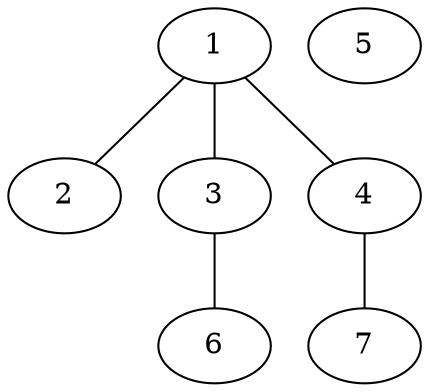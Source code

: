 graph molecule_2224 {
	1	 [chem=C];
	2	 [chem=O];
	1 -- 2	 [valence=2];
	3	 [chem=O];
	1 -- 3	 [valence=1];
	4	 [chem=O];
	1 -- 4	 [valence=1];
	6	 [chem=H];
	3 -- 6	 [valence=1];
	7	 [chem=H];
	4 -- 7	 [valence=1];
	5	 [chem=Ca];
}
